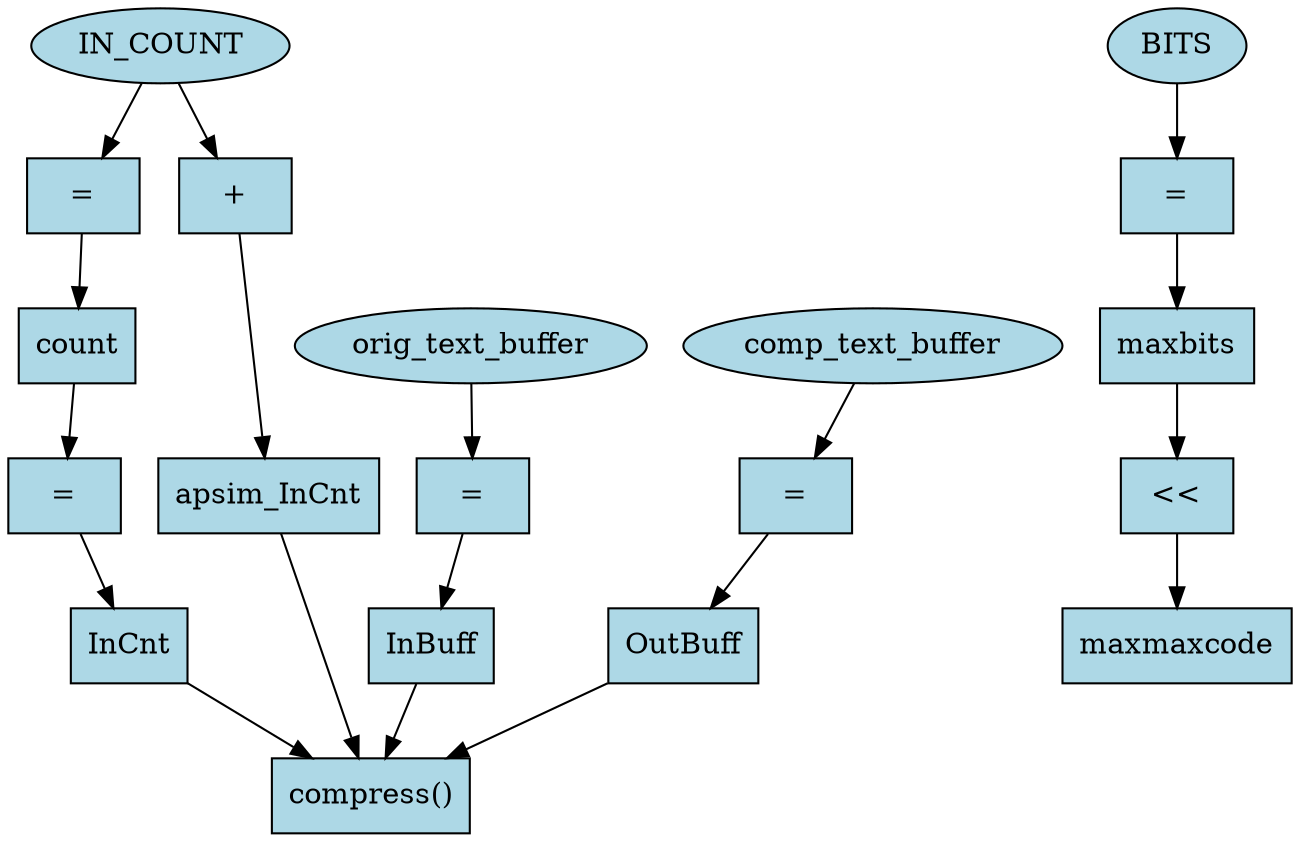 digraph main_DFG {
    node [shape=ellipse, fillcolor=lightblue, style=filled];
    IN_COUNT [label="IN_COUNT"];
    BITS [label="BITS"];
    orig_text_buffer [label="orig_text_buffer"];
    comp_text_buffer [label="comp_text_buffer"];
    node [shape=box];
    assign_count [label="="];
    assign_maxbits [label="="];
    assign_maxmaxcode [label="<<"];
    assign_InCnt [label="="];
    assign_apsim_InCnt [label="+"];
    assign_InBuff [label="="];
    assign_OutBuff [label="="];
    call_compress [label="compress()"];
    IN_COUNT -> assign_count;
    assign_count -> count;
    BITS -> assign_maxbits;
    assign_maxbits -> maxbits;
    maxbits -> assign_maxmaxcode;
    assign_maxmaxcode -> maxmaxcode;
    count -> assign_InCnt;
    assign_InCnt -> InCnt;
    IN_COUNT -> assign_apsim_InCnt;
    assign_apsim_InCnt -> apsim_InCnt;
    orig_text_buffer -> assign_InBuff;
    assign_InBuff -> InBuff;
    comp_text_buffer -> assign_OutBuff;
    assign_OutBuff -> OutBuff;
    InCnt -> call_compress;
    apsim_InCnt -> call_compress;
    InBuff -> call_compress;
    OutBuff -> call_compress;
}